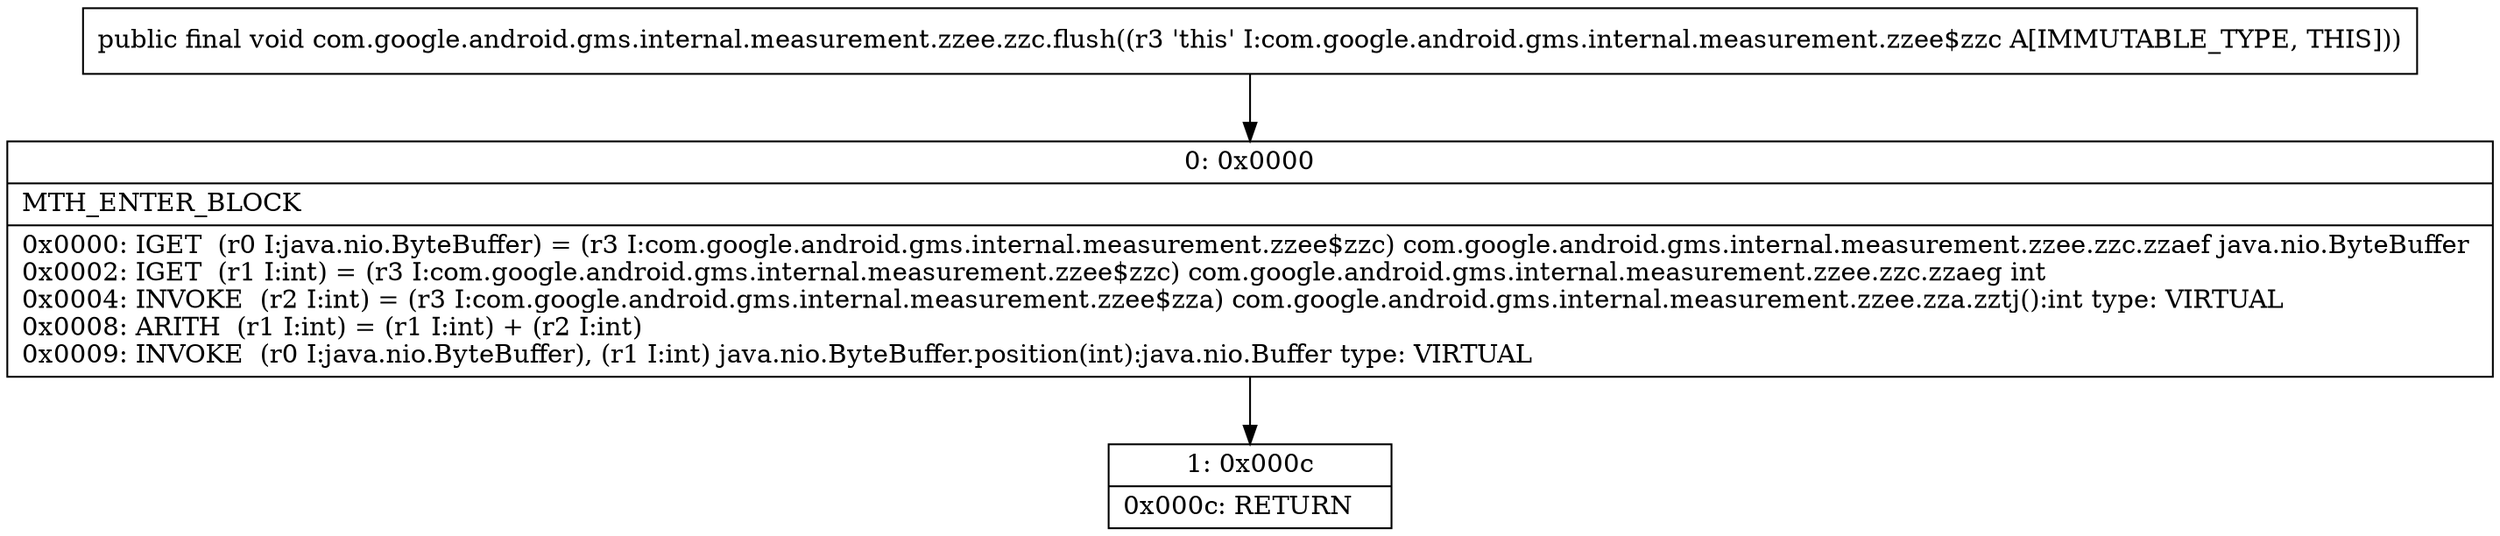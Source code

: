 digraph "CFG forcom.google.android.gms.internal.measurement.zzee.zzc.flush()V" {
Node_0 [shape=record,label="{0\:\ 0x0000|MTH_ENTER_BLOCK\l|0x0000: IGET  (r0 I:java.nio.ByteBuffer) = (r3 I:com.google.android.gms.internal.measurement.zzee$zzc) com.google.android.gms.internal.measurement.zzee.zzc.zzaef java.nio.ByteBuffer \l0x0002: IGET  (r1 I:int) = (r3 I:com.google.android.gms.internal.measurement.zzee$zzc) com.google.android.gms.internal.measurement.zzee.zzc.zzaeg int \l0x0004: INVOKE  (r2 I:int) = (r3 I:com.google.android.gms.internal.measurement.zzee$zza) com.google.android.gms.internal.measurement.zzee.zza.zztj():int type: VIRTUAL \l0x0008: ARITH  (r1 I:int) = (r1 I:int) + (r2 I:int) \l0x0009: INVOKE  (r0 I:java.nio.ByteBuffer), (r1 I:int) java.nio.ByteBuffer.position(int):java.nio.Buffer type: VIRTUAL \l}"];
Node_1 [shape=record,label="{1\:\ 0x000c|0x000c: RETURN   \l}"];
MethodNode[shape=record,label="{public final void com.google.android.gms.internal.measurement.zzee.zzc.flush((r3 'this' I:com.google.android.gms.internal.measurement.zzee$zzc A[IMMUTABLE_TYPE, THIS])) }"];
MethodNode -> Node_0;
Node_0 -> Node_1;
}

